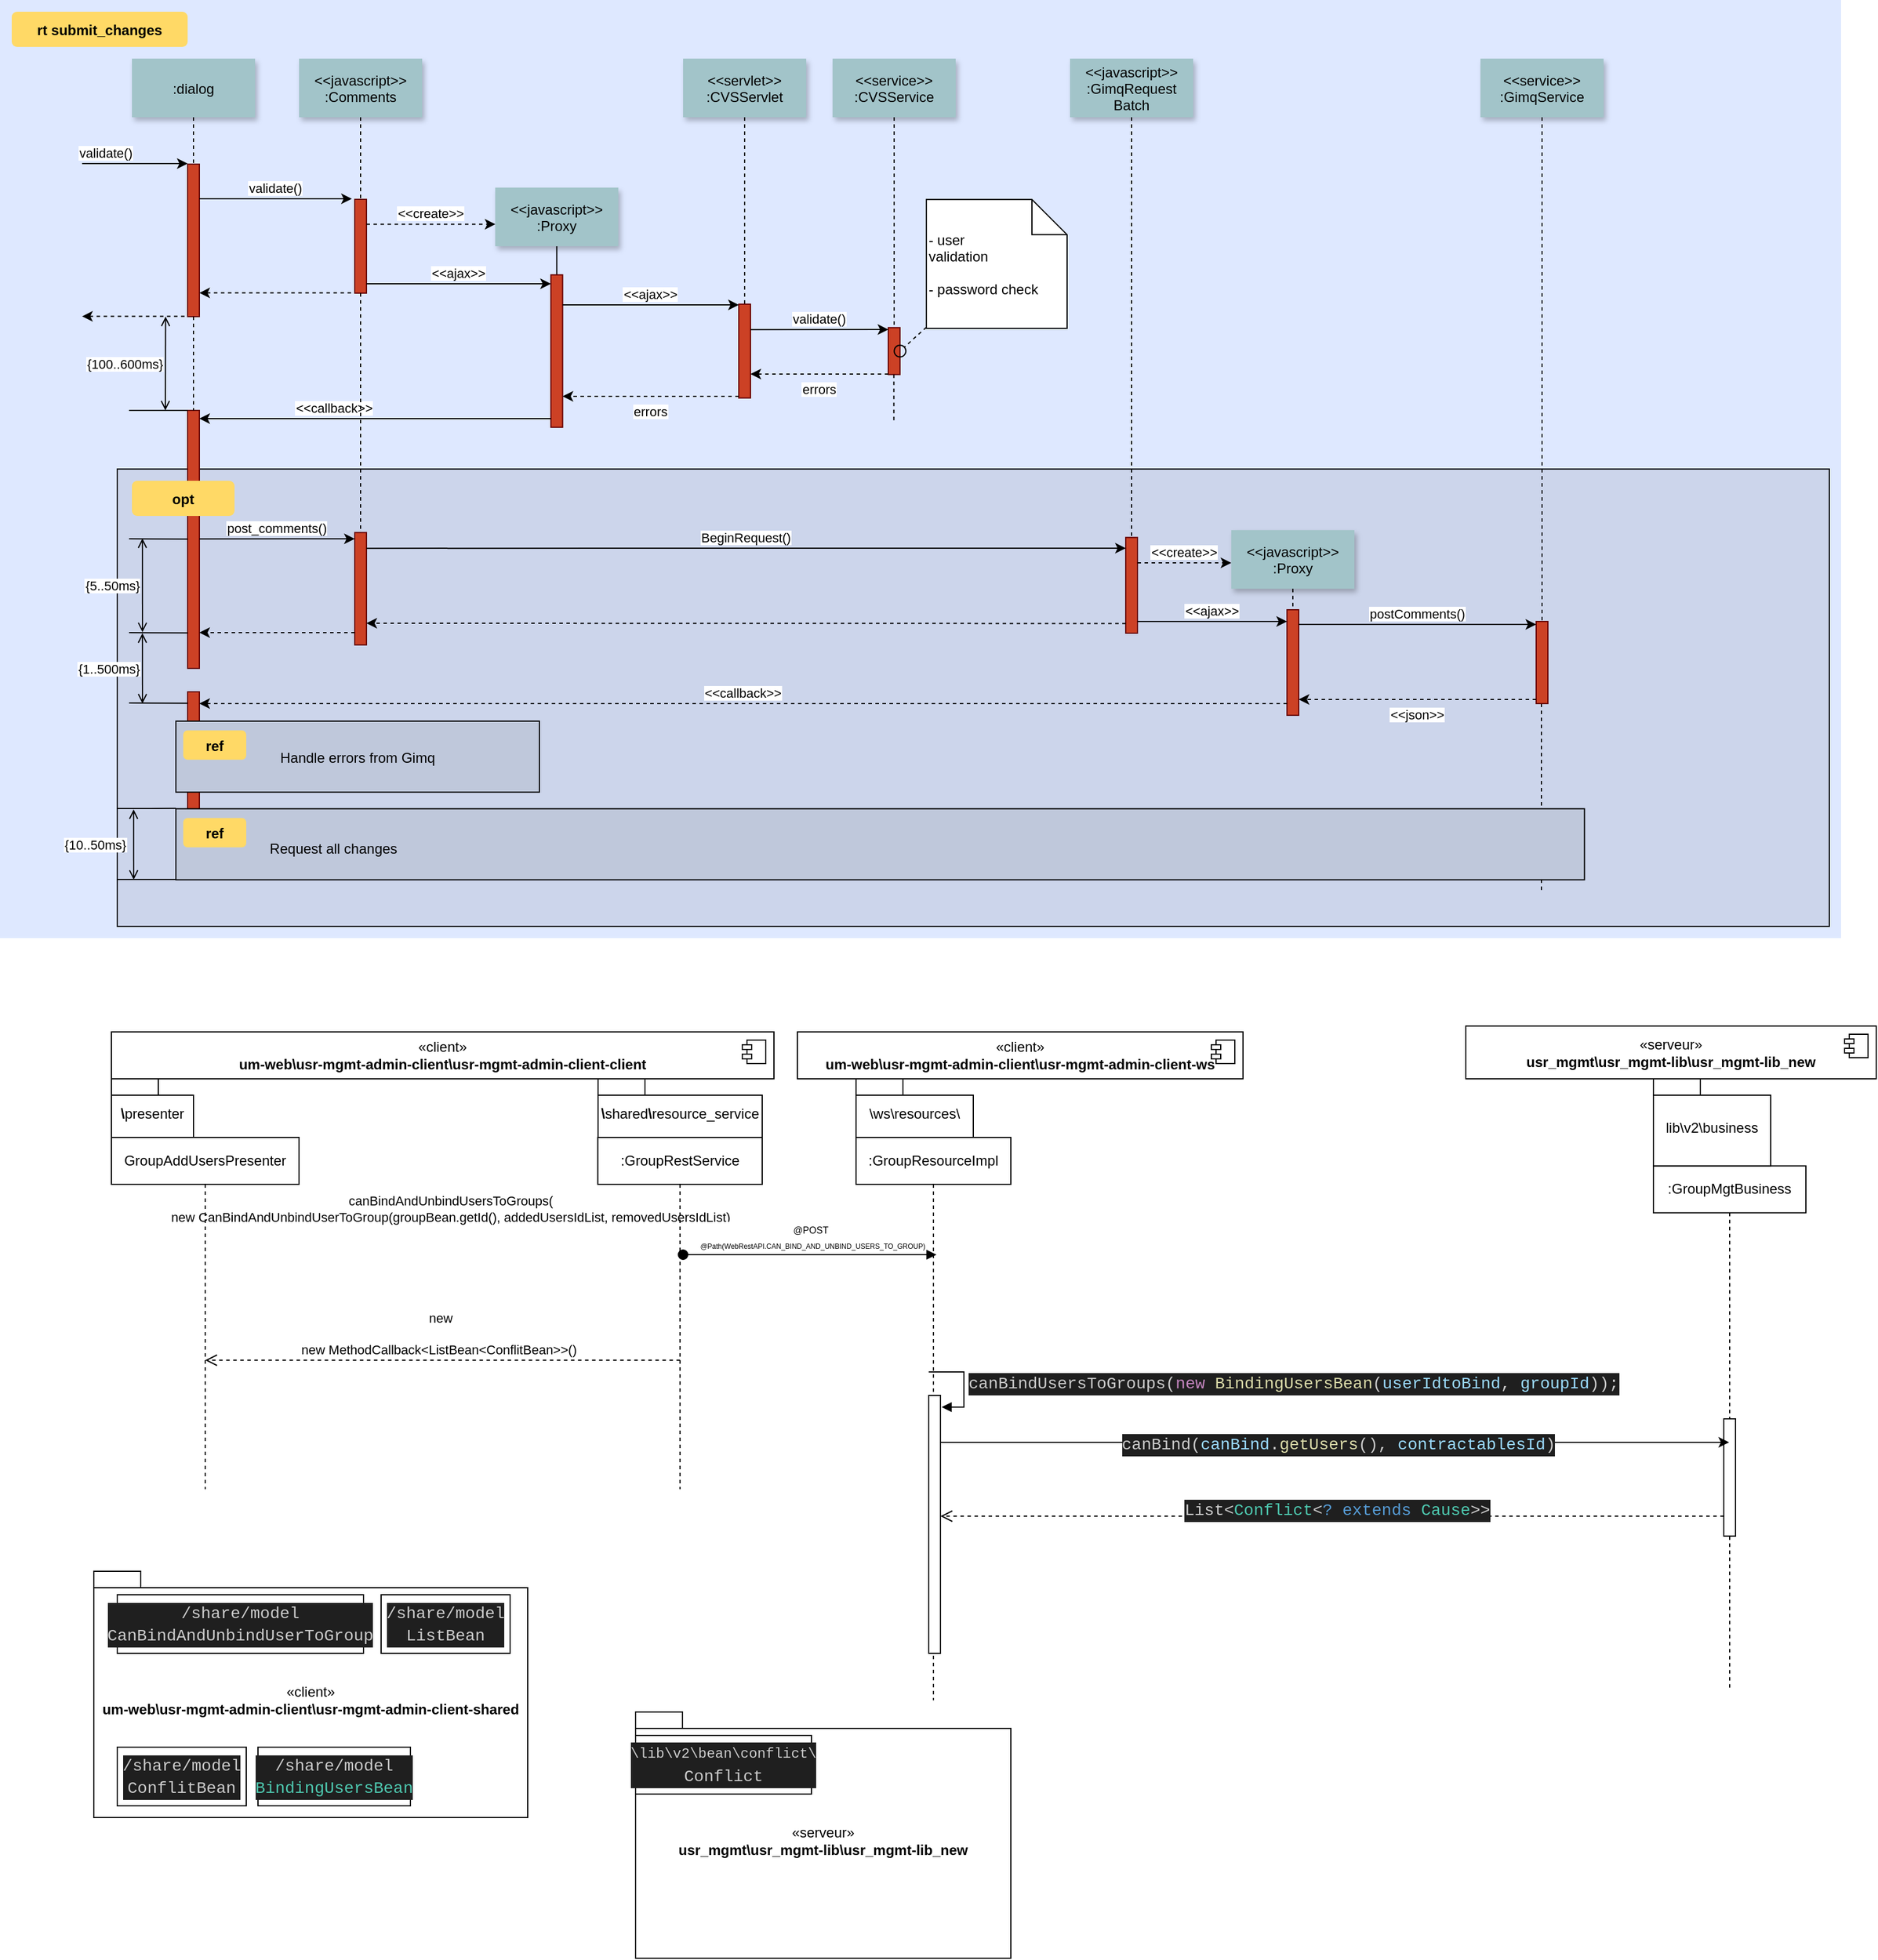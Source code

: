 <mxfile version="21.5.1" type="github">
  <diagram name="Page-1" id="9361dd3d-8414-5efd-6122-117bd74ce7a7">
    <mxGraphModel dx="1626" dy="759" grid="1" gridSize="10" guides="1" tooltips="1" connect="1" arrows="1" fold="1" page="0" pageScale="1.5" pageWidth="826" pageHeight="1169" background="none" math="0" shadow="0">
      <root>
        <mxCell id="0" />
        <mxCell id="1" parent="0" />
        <mxCell id="69" value="" style="fillColor=#DEE8FF;strokeColor=none" parent="1" vertex="1">
          <mxGeometry x="40" y="10" width="1570" height="800" as="geometry" />
        </mxCell>
        <mxCell id="20" value="" style="fillColor=#CCD5EB" parent="1" vertex="1">
          <mxGeometry x="140" y="410" width="1460" height="390" as="geometry" />
        </mxCell>
        <mxCell id="81" value="" style="edgeStyle=elbowEdgeStyle;elbow=horizontal;endArrow=none;dashed=1" parent="1" edge="1">
          <mxGeometry x="1460" y="437.894" width="100" height="100" as="geometry">
            <mxPoint x="1354.5" y="610" as="sourcePoint" />
            <mxPoint x="1354.5" y="770" as="targetPoint" />
          </mxGeometry>
        </mxCell>
        <mxCell id="2" value="" style="fillColor=#CC4125;strokeColor=#660000" parent="1" vertex="1">
          <mxGeometry x="200" y="150" width="10" height="130" as="geometry" />
        </mxCell>
        <mxCell id="3" value="validate()" style="edgeStyle=none;verticalLabelPosition=top;verticalAlign=bottom;labelPosition=left;align=right" parent="1" edge="1">
          <mxGeometry x="110" y="49.5" width="100" height="100" as="geometry">
            <mxPoint x="110" y="149.5" as="sourcePoint" />
            <mxPoint x="200" y="149.5" as="targetPoint" />
          </mxGeometry>
        </mxCell>
        <mxCell id="4" value=":dialog" style="shadow=1;fillColor=#A2C4C9;strokeColor=none" parent="1" vertex="1">
          <mxGeometry x="152.5" y="60" width="105" height="50" as="geometry" />
        </mxCell>
        <mxCell id="6" value="" style="fillColor=#CC4125;strokeColor=#660000" parent="1" vertex="1">
          <mxGeometry x="342.5" y="180" width="10" height="80" as="geometry" />
        </mxCell>
        <mxCell id="7" value="&lt;&lt;javascript&gt;&gt;&#xa;:Comments" style="shadow=1;fillColor=#A2C4C9;strokeColor=none" parent="1" vertex="1">
          <mxGeometry x="295" y="60" width="105" height="50" as="geometry" />
        </mxCell>
        <mxCell id="8" value="" style="edgeStyle=none;endArrow=none;dashed=1" parent="1" source="7" target="6" edge="1">
          <mxGeometry x="272.335" y="165" width="100" height="100" as="geometry">
            <mxPoint x="347.259" y="110" as="sourcePoint" />
            <mxPoint x="347.576" y="165" as="targetPoint" />
          </mxGeometry>
        </mxCell>
        <mxCell id="9" value="validate()" style="edgeStyle=none;verticalLabelPosition=top;verticalAlign=bottom" parent="1" edge="1">
          <mxGeometry x="220" y="92" width="100" height="100" as="geometry">
            <mxPoint x="210" y="179.5" as="sourcePoint" />
            <mxPoint x="340" y="179.5" as="targetPoint" />
          </mxGeometry>
        </mxCell>
        <mxCell id="11" value="" style="edgeStyle=none;verticalLabelPosition=top;verticalAlign=bottom;endArrow=none;startArrow=classic;dashed=1" parent="1" edge="1">
          <mxGeometry x="220" y="172.259" width="100" height="100" as="geometry">
            <mxPoint x="210" y="259.759" as="sourcePoint" />
            <mxPoint x="340" y="259.759" as="targetPoint" />
          </mxGeometry>
        </mxCell>
        <mxCell id="12" value="" style="edgeStyle=none;verticalLabelPosition=top;verticalAlign=bottom;labelPosition=left;align=right;endArrow=none;startArrow=classic;dashed=1" parent="1" edge="1">
          <mxGeometry x="110" y="179.759" width="100" height="100" as="geometry">
            <mxPoint x="110" y="279.759" as="sourcePoint" />
            <mxPoint x="200" y="279.759" as="targetPoint" />
          </mxGeometry>
        </mxCell>
        <mxCell id="13" value="&lt;&lt;create&gt;&gt;" style="edgeStyle=none;verticalLabelPosition=top;verticalAlign=bottom;dashed=1" parent="1" edge="1">
          <mxGeometry x="385.455" y="113.916" width="100" height="100" as="geometry">
            <mxPoint x="352.5" y="201.206" as="sourcePoint" />
            <mxPoint x="462.5" y="201.206" as="targetPoint" />
          </mxGeometry>
        </mxCell>
        <mxCell id="15" value="&lt;&lt;javascript&gt;&gt;&#xa;:Proxy" style="shadow=1;fillColor=#A2C4C9;strokeColor=none" parent="1" vertex="1">
          <mxGeometry x="462.284" y="170.0" width="105" height="50" as="geometry" />
        </mxCell>
        <mxCell id="16" value="" style="edgeStyle=none;endArrow=none" parent="1" source="15" target="17" edge="1">
          <mxGeometry x="437.043" y="270" width="100" height="100" as="geometry">
            <mxPoint x="514.543" y="220.0" as="sourcePoint" />
            <mxPoint x="514.543" y="240.0" as="targetPoint" />
          </mxGeometry>
        </mxCell>
        <mxCell id="17" value="" style="fillColor=#CC4125;strokeColor=#660000" parent="1" vertex="1">
          <mxGeometry x="509.784" y="244.394" width="10" height="130" as="geometry" />
        </mxCell>
        <mxCell id="19" value="&lt;&lt;ajax&gt;&gt;" style="edgeStyle=elbowEdgeStyle;elbow=vertical;verticalLabelPosition=top;verticalAlign=bottom" parent="1" source="6" target="17" edge="1">
          <mxGeometry x="350" y="290" width="100" height="100" as="geometry">
            <mxPoint x="350" y="390" as="sourcePoint" />
            <mxPoint x="450" y="290" as="targetPoint" />
          </mxGeometry>
        </mxCell>
        <mxCell id="21" value="" style="fillColor=#CC4125;strokeColor=#660000" parent="1" vertex="1">
          <mxGeometry x="670" y="269.394" width="10" height="80" as="geometry" />
        </mxCell>
        <mxCell id="22" value="&lt;&lt;servlet&gt;&gt;&#xa;:CVSServlet" style="shadow=1;fillColor=#A2C4C9;strokeColor=none" parent="1" vertex="1">
          <mxGeometry x="622.5" y="60" width="105" height="50" as="geometry" />
        </mxCell>
        <mxCell id="23" value="" style="edgeStyle=none;endArrow=none;dashed=1" parent="1" source="22" target="21" edge="1">
          <mxGeometry x="614.488" y="175.0" width="100" height="100" as="geometry">
            <mxPoint x="674.653" y="110" as="sourcePoint" />
            <mxPoint x="674.653" y="260" as="targetPoint" />
          </mxGeometry>
        </mxCell>
        <mxCell id="24" value="&lt;&lt;service&gt;&gt;&#xa;:CVSService" style="shadow=1;fillColor=#A2C4C9;strokeColor=none" parent="1" vertex="1">
          <mxGeometry x="750" y="60" width="105" height="50" as="geometry" />
        </mxCell>
        <mxCell id="25" value="" style="edgeStyle=none;endArrow=none;dashed=1" parent="1" source="24" target="26" edge="1">
          <mxGeometry x="727.335" y="165" width="100" height="100" as="geometry">
            <mxPoint x="802.259" y="110" as="sourcePoint" />
            <mxPoint x="802.576" y="165" as="targetPoint" />
          </mxGeometry>
        </mxCell>
        <mxCell id="26" value="" style="fillColor=#CC4125;strokeColor=#660000" parent="1" vertex="1">
          <mxGeometry x="797.5" y="289.394" width="10" height="40" as="geometry" />
        </mxCell>
        <mxCell id="27" value="&lt;&lt;ajax&gt;&gt;" style="edgeStyle=elbowEdgeStyle;elbow=vertical;verticalLabelPosition=top;verticalAlign=bottom" parent="1" source="17" target="21" edge="1">
          <mxGeometry x="540" y="270" width="100" height="100" as="geometry">
            <mxPoint x="540" y="370" as="sourcePoint" />
            <mxPoint x="640" y="270" as="targetPoint" />
            <Array as="points">
              <mxPoint x="590" y="270" />
            </Array>
          </mxGeometry>
        </mxCell>
        <mxCell id="28" value="errors" style="edgeStyle=elbowEdgeStyle;elbow=vertical;dashed=1;verticalLabelPosition=bottom;verticalAlign=top" parent="1" source="21" target="17" edge="1">
          <mxGeometry x="550" y="280" width="100" height="100" as="geometry">
            <mxPoint x="529.784" y="280" as="sourcePoint" />
            <mxPoint x="680" y="280" as="targetPoint" />
            <Array as="points">
              <mxPoint x="593" y="348" />
            </Array>
          </mxGeometry>
        </mxCell>
        <mxCell id="30" value="&lt;&lt;javascript&gt;&gt;&#xa;:GimqRequest&#xa;Batch" style="shadow=1;fillColor=#A2C4C9;strokeColor=none" parent="1" vertex="1">
          <mxGeometry x="952.5" y="60" width="105" height="50" as="geometry" />
        </mxCell>
        <mxCell id="33" value="" style="edgeStyle=elbowEdgeStyle;elbow=horizontal;endArrow=none;dashed=1" parent="1" source="4" target="2" edge="1">
          <mxGeometry x="230.0" y="310" width="100" height="100" as="geometry">
            <mxPoint x="230.0" y="410" as="sourcePoint" />
            <mxPoint x="330" y="310" as="targetPoint" />
          </mxGeometry>
        </mxCell>
        <mxCell id="34" value="validate()" style="edgeStyle=elbowEdgeStyle;elbow=vertical;verticalLabelPosition=top;verticalAlign=bottom" parent="1" edge="1">
          <mxGeometry x="550" y="261.736" width="100" height="100" as="geometry">
            <mxPoint x="680" y="291.13" as="sourcePoint" />
            <mxPoint x="797.5" y="291.13" as="targetPoint" />
            <Array as="points" />
          </mxGeometry>
        </mxCell>
        <mxCell id="35" value="errors" style="edgeStyle=elbowEdgeStyle;elbow=vertical;dashed=1;verticalLabelPosition=bottom;verticalAlign=top" parent="1" edge="1">
          <mxGeometry x="560" y="309.653" width="100" height="100" as="geometry">
            <mxPoint x="797.5" y="329.047" as="sourcePoint" />
            <mxPoint x="680" y="329.047" as="targetPoint" />
            <Array as="points" />
          </mxGeometry>
        </mxCell>
        <mxCell id="38" value="" style="edgeStyle=elbowEdgeStyle;elbow=horizontal;endArrow=none;dashed=1" parent="1" edge="1">
          <mxGeometry x="932.259" y="240" width="100" height="100" as="geometry">
            <mxPoint x="802.259" y="329.394" as="sourcePoint" />
            <mxPoint x="802.259" y="370" as="targetPoint" />
            <Array as="points">
              <mxPoint x="802.259" y="350" />
            </Array>
          </mxGeometry>
        </mxCell>
        <mxCell id="39" value="" style="ellipse;fillColor=none" parent="1" vertex="1">
          <mxGeometry x="802.5" y="304.394" width="10.0" height="10" as="geometry" />
        </mxCell>
        <mxCell id="40" value=" - user&#xa; validation&#xa;&#xa; - password check" style="shape=note;align=left" parent="1" vertex="1">
          <mxGeometry x="829.973" y="180.174" width="120.027" height="109.826" as="geometry" />
        </mxCell>
        <mxCell id="41" value="" style="edgeStyle=none;endArrow=none;dashed=1" parent="1" source="40" target="39" edge="1">
          <mxGeometry x="1030" y="180" width="100" height="100" as="geometry">
            <mxPoint x="1030" y="280" as="sourcePoint" />
            <mxPoint x="1130" y="180" as="targetPoint" />
          </mxGeometry>
        </mxCell>
        <mxCell id="42" value="" style="fillColor=#CC4125;strokeColor=#660000" parent="1" vertex="1">
          <mxGeometry x="200" y="360" width="10" height="220" as="geometry" />
        </mxCell>
        <mxCell id="43" value="             &lt;&lt;callback&gt;&gt;                                " style="edgeStyle=elbowEdgeStyle;elbow=vertical;dashed=0;verticalLabelPosition=top;verticalAlign=bottom;align=right" parent="1" source="17" target="42" edge="1">
          <mxGeometry x="190" y="329.759" width="100" height="100" as="geometry">
            <mxPoint x="500" y="310" as="sourcePoint" />
            <mxPoint x="220" y="370" as="targetPoint" />
            <Array as="points" />
          </mxGeometry>
        </mxCell>
        <mxCell id="44" value="" style="edgeStyle=none;dashed=1;endArrow=none" parent="1" source="2" target="42" edge="1">
          <mxGeometry x="50" y="300" width="100" height="100" as="geometry">
            <mxPoint x="50" y="400" as="sourcePoint" />
            <mxPoint x="150" y="300" as="targetPoint" />
          </mxGeometry>
        </mxCell>
        <mxCell id="46" value="" style="edgeStyle=elbowEdgeStyle;elbow=vertical;endArrow=none" parent="1" source="42" edge="1">
          <mxGeometry x="60" y="310" width="100" height="100" as="geometry">
            <mxPoint x="60" y="410" as="sourcePoint" />
            <mxPoint x="150" y="360" as="targetPoint" />
          </mxGeometry>
        </mxCell>
        <mxCell id="47" value="{100..600ms}" style="edgeStyle=elbowEdgeStyle;elbow=horizontal;startArrow=open;endArrow=open;labelPosition=left;align=right" parent="1" edge="1">
          <mxGeometry x="61.206" y="290" width="100" height="100" as="geometry">
            <mxPoint x="181.206" y="280" as="sourcePoint" />
            <mxPoint x="181.206" y="360" as="targetPoint" />
          </mxGeometry>
        </mxCell>
        <mxCell id="48" value="" style="fillColor=#CC4125;strokeColor=#660000" parent="1" vertex="1">
          <mxGeometry x="342.5" y="464.167" width="10" height="95.833" as="geometry" />
        </mxCell>
        <mxCell id="49" value="" style="fillColor=#CC4125;strokeColor=#660000" parent="1" vertex="1">
          <mxGeometry x="1000" y="468.333" width="10" height="81.667" as="geometry" />
        </mxCell>
        <mxCell id="50" value="" style="edgeStyle=none;endArrow=none;dashed=1" parent="1" source="30" target="49" edge="1">
          <mxGeometry x="956.571" y="205" width="100" height="100" as="geometry">
            <mxPoint x="1031.736" y="150" as="sourcePoint" />
            <mxPoint x="1031.736" y="329.394" as="targetPoint" />
          </mxGeometry>
        </mxCell>
        <mxCell id="51" value="post_comments()" style="edgeStyle=elbowEdgeStyle;elbow=vertical;verticalLabelPosition=top;verticalAlign=bottom" parent="1" edge="1">
          <mxGeometry x="212.5" y="469.583" width="100" height="100" as="geometry">
            <mxPoint x="210" y="469.583" as="sourcePoint" />
            <mxPoint x="342.5" y="469.583" as="targetPoint" />
            <Array as="points" />
          </mxGeometry>
        </mxCell>
        <mxCell id="52" value="" style="edgeStyle=none;endArrow=none;dashed=1" parent="1" source="6" target="48" edge="1">
          <mxGeometry x="376.571" y="339.697" width="100" height="100" as="geometry">
            <mxPoint x="451.736" y="284.697" as="sourcePoint" />
            <mxPoint x="451.736" y="464.091" as="targetPoint" />
          </mxGeometry>
        </mxCell>
        <mxCell id="53" value="BeginRequest()" style="edgeStyle=elbowEdgeStyle;elbow=vertical;verticalLabelPosition=top;verticalAlign=bottom" parent="1" edge="1">
          <mxGeometry x="530" y="436.806" width="100" height="100" as="geometry">
            <mxPoint x="352.5" y="477.569" as="sourcePoint" />
            <mxPoint x="1000" y="477.569" as="targetPoint" />
            <Array as="points" />
          </mxGeometry>
        </mxCell>
        <mxCell id="54" value="" style="edgeStyle=elbowEdgeStyle;elbow=vertical;dashed=1;verticalLabelPosition=bottom;verticalAlign=top" parent="1" edge="1">
          <mxGeometry x="530" y="549.078" width="100" height="100" as="geometry">
            <mxPoint x="1000" y="541.736" as="sourcePoint" />
            <mxPoint x="352.5" y="541.736" as="targetPoint" />
            <Array as="points" />
          </mxGeometry>
        </mxCell>
        <mxCell id="55" value="&lt;&lt;javascript&gt;&gt;&#xa;:Proxy" style="shadow=1;fillColor=#A2C4C9;strokeColor=none" parent="1" vertex="1">
          <mxGeometry x="1090" y="462.083" width="105" height="50" as="geometry" />
        </mxCell>
        <mxCell id="56" value="" style="edgeStyle=none;endArrow=none;dashed=1" parent="1" source="55" target="57" edge="1">
          <mxGeometry x="1204.071" y="380.087" width="100" height="100" as="geometry">
            <mxPoint x="1279.236" y="325.087" as="sourcePoint" />
            <mxPoint x="1350" y="445.087" as="targetPoint" />
          </mxGeometry>
        </mxCell>
        <mxCell id="57" value="" style="fillColor=#CC4125;strokeColor=#660000" parent="1" vertex="1">
          <mxGeometry x="1137.5" y="530" width="10" height="90" as="geometry" />
        </mxCell>
        <mxCell id="58" value="" style="fillColor=#CC4125;strokeColor=#660000" parent="1" vertex="1">
          <mxGeometry x="1350" y="540" width="10" height="70" as="geometry" />
        </mxCell>
        <mxCell id="60" value="&lt;&lt;create&gt;&gt;" style="edgeStyle=elbowEdgeStyle;elbow=vertical;verticalLabelPosition=top;verticalAlign=bottom;dashed=1" parent="1" source="49" target="55" edge="1">
          <mxGeometry x="901.25" y="322.5" width="100" height="100" as="geometry">
            <mxPoint x="1031.25" y="351.894" as="sourcePoint" />
            <mxPoint x="1148.75" y="351.894" as="targetPoint" />
            <Array as="points" />
          </mxGeometry>
        </mxCell>
        <mxCell id="61" value="&lt;&lt;ajax&gt;&gt;" style="edgeStyle=elbowEdgeStyle;elbow=vertical;verticalLabelPosition=top;verticalAlign=bottom" parent="1" source="49" target="57" edge="1">
          <mxGeometry x="1065" y="359.5" width="100" height="100" as="geometry">
            <mxPoint x="1044.784" y="359.5" as="sourcePoint" />
            <mxPoint x="1195" y="359.5" as="targetPoint" />
            <Array as="points" />
          </mxGeometry>
        </mxCell>
        <mxCell id="62" value="postComments()" style="edgeStyle=elbowEdgeStyle;elbow=vertical;verticalLabelPosition=top;verticalAlign=bottom" parent="1" edge="1">
          <mxGeometry x="1225" y="309.5" width="100" height="100" as="geometry">
            <mxPoint x="1147.5" y="542.5" as="sourcePoint" />
            <mxPoint x="1350" y="542.5" as="targetPoint" />
            <Array as="points" />
          </mxGeometry>
        </mxCell>
        <mxCell id="63" value="&lt;&lt;json&gt;&gt;" style="edgeStyle=elbowEdgeStyle;elbow=vertical;dashed=1;verticalLabelPosition=bottom;verticalAlign=top" parent="1" edge="1">
          <mxGeometry x="1075" y="396" width="100" height="100" as="geometry">
            <mxPoint x="1350" y="606.5" as="sourcePoint" />
            <mxPoint x="1147.5" y="606.5" as="targetPoint" />
            <Array as="points" />
          </mxGeometry>
        </mxCell>
        <mxCell id="64" value="&lt;&lt;service&gt;&gt;&#xa;:GimqService" style="shadow=1;fillColor=#A2C4C9;strokeColor=none" parent="1" vertex="1">
          <mxGeometry x="1302.5" y="60" width="105" height="50" as="geometry" />
        </mxCell>
        <mxCell id="65" value="" style="edgeStyle=none;endArrow=none;dashed=1" parent="1" source="64" target="58" edge="1">
          <mxGeometry x="1174.071" y="210" width="100" height="100" as="geometry">
            <mxPoint x="1222.5" y="115" as="sourcePoint" />
            <mxPoint x="1222.5" y="445" as="targetPoint" />
          </mxGeometry>
        </mxCell>
        <mxCell id="66" value="" style="fillColor=#CC4125;strokeColor=#660000" parent="1" vertex="1">
          <mxGeometry x="200" y="600" width="10" height="130" as="geometry" />
        </mxCell>
        <mxCell id="67" value="" style="edgeStyle=elbowEdgeStyle;elbow=vertical;dashed=1;verticalLabelPosition=bottom;verticalAlign=top" parent="1" edge="1">
          <mxGeometry x="507.5" y="664.342" width="100" height="100" as="geometry">
            <mxPoint x="342.5" y="549.5" as="sourcePoint" />
            <mxPoint x="210" y="549.5" as="targetPoint" />
            <Array as="points" />
          </mxGeometry>
        </mxCell>
        <mxCell id="68" value="&lt;&lt;callback&gt;&gt;" style="edgeStyle=elbowEdgeStyle;elbow=vertical;dashed=1;verticalLabelPosition=bottom;verticalAlign=bottom" parent="1" source="57" target="66" edge="1">
          <mxGeometry x="540" y="559.078" width="100" height="100" as="geometry">
            <mxPoint x="1010" y="551.736" as="sourcePoint" />
            <mxPoint x="362.5" y="551.736" as="targetPoint" />
            <Array as="points" />
          </mxGeometry>
        </mxCell>
        <mxCell id="71" value="rt submit_changes" style="rounded=1;fontStyle=1;fillColor=#FFD966;strokeColor=none" parent="1" vertex="1">
          <mxGeometry x="50" y="20" width="150" height="30" as="geometry" />
        </mxCell>
        <mxCell id="72" value="opt" style="rounded=1;fontStyle=1;fillColor=#FFD966;strokeColor=none" parent="1" vertex="1">
          <mxGeometry x="152.5" y="420" width="87.5" height="30" as="geometry" />
        </mxCell>
        <mxCell id="74" value="Handle errors from Gimq" style="fillColor=#BFC8DB" parent="1" vertex="1">
          <mxGeometry x="190" y="625" width="310" height="60.556" as="geometry" />
        </mxCell>
        <mxCell id="75" value="ref" style="rounded=1;fontStyle=1;fillColor=#FFD966;strokeColor=none" parent="1" vertex="1">
          <mxGeometry x="196.25" y="632.894" width="53.75" height="25" as="geometry" />
        </mxCell>
        <mxCell id="76" value="" style="align=left;fillColor=#BFC8DB" parent="1" vertex="1">
          <mxGeometry x="190.0" y="699.722" width="1201.194" height="60.556" as="geometry" />
        </mxCell>
        <mxCell id="77" value="ref" style="rounded=1;fontStyle=1;fillColor=#FFD966;strokeColor=none" parent="1" vertex="1">
          <mxGeometry x="196.25" y="707.616" width="53.75" height="25" as="geometry" />
        </mxCell>
        <mxCell id="78" value="Request all changes" style="text;align=left" parent="1" vertex="1">
          <mxGeometry x="268.056" y="720.116" width="351.806" height="26" as="geometry" />
        </mxCell>
        <mxCell id="82" value="" style="edgeStyle=elbowEdgeStyle;elbow=vertical;endArrow=none" parent="1" edge="1">
          <mxGeometry x="60.0" y="419.711" width="100" height="100" as="geometry">
            <mxPoint x="200" y="469.711" as="sourcePoint" />
            <mxPoint x="150.0" y="469.711" as="targetPoint" />
          </mxGeometry>
        </mxCell>
        <mxCell id="83" value="" style="edgeStyle=elbowEdgeStyle;elbow=vertical;endArrow=none" parent="1" edge="1">
          <mxGeometry x="60" y="499.711" width="100" height="100" as="geometry">
            <mxPoint x="200.0" y="549.711" as="sourcePoint" />
            <mxPoint x="150" y="549.711" as="targetPoint" />
          </mxGeometry>
        </mxCell>
        <mxCell id="84" value="" style="edgeStyle=elbowEdgeStyle;elbow=vertical;endArrow=none" parent="1" edge="1">
          <mxGeometry x="60.0" y="559.711" width="100" height="100" as="geometry">
            <mxPoint x="200" y="609.711" as="sourcePoint" />
            <mxPoint x="150.0" y="609.711" as="targetPoint" />
          </mxGeometry>
        </mxCell>
        <mxCell id="85" value="" style="edgeStyle=elbowEdgeStyle;elbow=vertical;endArrow=none" parent="1" edge="1">
          <mxGeometry x="50.0" y="649.433" width="100" height="100" as="geometry">
            <mxPoint x="190.0" y="699.433" as="sourcePoint" />
            <mxPoint x="140" y="699.433" as="targetPoint" />
          </mxGeometry>
        </mxCell>
        <mxCell id="86" value="" style="edgeStyle=elbowEdgeStyle;elbow=vertical;endArrow=none" parent="1" edge="1">
          <mxGeometry x="50.0" y="709.988" width="100" height="100" as="geometry">
            <mxPoint x="190.0" y="759.988" as="sourcePoint" />
            <mxPoint x="140.0" y="759.988" as="targetPoint" />
          </mxGeometry>
        </mxCell>
        <mxCell id="87" value="{5..50ms}" style="edgeStyle=elbowEdgeStyle;elbow=horizontal;startArrow=open;endArrow=open;labelPosition=left;align=right" parent="1" edge="1">
          <mxGeometry x="41.447" y="479.167" width="100" height="100" as="geometry">
            <mxPoint x="161.447" y="469.167" as="sourcePoint" />
            <mxPoint x="161.447" y="549.167" as="targetPoint" />
          </mxGeometry>
        </mxCell>
        <mxCell id="88" value="{1..500ms}" style="edgeStyle=elbowEdgeStyle;elbow=horizontal;startArrow=open;endArrow=open;labelPosition=left;align=right" parent="1" edge="1">
          <mxGeometry x="42.894" y="560" width="100" height="100" as="geometry">
            <mxPoint x="161.447" y="550" as="sourcePoint" />
            <mxPoint x="161.447" y="610" as="targetPoint" />
          </mxGeometry>
        </mxCell>
        <mxCell id="89" value="{10..50ms}" style="edgeStyle=elbowEdgeStyle;elbow=horizontal;startArrow=open;endArrow=open;labelPosition=left;align=right" parent="1" edge="1">
          <mxGeometry width="100" height="100" as="geometry">
            <mxPoint x="153.947" y="700.278" as="sourcePoint" />
            <mxPoint x="153.947" y="760.278" as="targetPoint" />
            <mxPoint x="-4.236" y="-0.278" as="offset" />
          </mxGeometry>
        </mxCell>
        <mxCell id="_YpBgbr0rhlLmWAA7XQM-90" value="«client»&lt;br&gt;&lt;b&gt;um-web\usr-mgmt-admin-client\usr-mgmt-admin-client-client&lt;/b&gt;" style="html=1;dropTarget=0;whiteSpace=wrap;" vertex="1" parent="1">
          <mxGeometry x="135" y="890" width="565" height="40" as="geometry" />
        </mxCell>
        <mxCell id="_YpBgbr0rhlLmWAA7XQM-91" value="" style="shape=module;jettyWidth=8;jettyHeight=4;" vertex="1" parent="_YpBgbr0rhlLmWAA7XQM-90">
          <mxGeometry x="1" width="20" height="20" relative="1" as="geometry">
            <mxPoint x="-27" y="7" as="offset" />
          </mxGeometry>
        </mxCell>
        <mxCell id="_YpBgbr0rhlLmWAA7XQM-101" value="" style="endArrow=classic;html=1;rounded=0;" edge="1" parent="1" target="_YpBgbr0rhlLmWAA7XQM-93">
          <mxGeometry relative="1" as="geometry">
            <mxPoint x="214.5" y="1040" as="sourcePoint" />
            <mxPoint x="412" y="1040" as="targetPoint" />
          </mxGeometry>
        </mxCell>
        <mxCell id="_YpBgbr0rhlLmWAA7XQM-102" value="Label" style="edgeLabel;resizable=0;html=1;align=center;verticalAlign=middle;" connectable="0" vertex="1" parent="_YpBgbr0rhlLmWAA7XQM-101">
          <mxGeometry relative="1" as="geometry" />
        </mxCell>
        <mxCell id="_YpBgbr0rhlLmWAA7XQM-103" value="canBindAndUnbindUsersToGroups(&lt;br&gt;new CanBindAndUnbindUserToGroup(groupBean.getId(), addedUsersIdList, removedUsersIdList)" style="edgeLabel;html=1;align=center;verticalAlign=middle;resizable=0;points=[];" vertex="1" connectable="0" parent="_YpBgbr0rhlLmWAA7XQM-101">
          <mxGeometry x="0.028" y="-1" relative="1" as="geometry">
            <mxPoint x="1" as="offset" />
          </mxGeometry>
        </mxCell>
        <mxCell id="_YpBgbr0rhlLmWAA7XQM-113" value="«client»&lt;br&gt;&lt;b&gt;um-web\usr-mgmt-admin-client\usr-mgmt-admin-client-ws&lt;/b&gt;" style="html=1;dropTarget=0;whiteSpace=wrap;" vertex="1" parent="1">
          <mxGeometry x="720" y="890" width="380" height="40" as="geometry" />
        </mxCell>
        <mxCell id="_YpBgbr0rhlLmWAA7XQM-114" value="" style="shape=module;jettyWidth=8;jettyHeight=4;" vertex="1" parent="_YpBgbr0rhlLmWAA7XQM-113">
          <mxGeometry x="1" width="20" height="20" relative="1" as="geometry">
            <mxPoint x="-27" y="7" as="offset" />
          </mxGeometry>
        </mxCell>
        <mxCell id="_YpBgbr0rhlLmWAA7XQM-118" value="&lt;div&gt;&lt;font style=&quot;font-size: 8px;&quot;&gt;@POST&lt;/font&gt;&lt;/div&gt;&lt;div&gt;&lt;font style=&quot;font-size: 6px;&quot;&gt;&amp;nbsp; @Path(WebRestAPI.CAN_BIND_AND_UNBIND_USERS_TO_GROUP)&lt;/font&gt;&lt;/div&gt;" style="html=1;verticalAlign=bottom;startArrow=oval;startFill=1;endArrow=block;startSize=8;edgeStyle=elbowEdgeStyle;elbow=vertical;curved=0;rounded=0;" edge="1" parent="1">
          <mxGeometry x="-0.001" width="60" relative="1" as="geometry">
            <mxPoint x="622.5" y="1080" as="sourcePoint" />
            <mxPoint x="838.61" y="1080" as="targetPoint" />
            <mxPoint as="offset" />
          </mxGeometry>
        </mxCell>
        <mxCell id="_YpBgbr0rhlLmWAA7XQM-119" value="new&amp;nbsp;&lt;div&gt;&lt;br&gt;&lt;/div&gt;new MethodCallback&amp;lt;ListBean&amp;lt;ConflitBean&amp;gt;&amp;gt;()&amp;nbsp;&amp;nbsp;" style="html=1;verticalAlign=bottom;endArrow=open;dashed=1;endSize=8;edgeStyle=elbowEdgeStyle;elbow=vertical;curved=0;rounded=0;" edge="1" parent="1">
          <mxGeometry relative="1" as="geometry">
            <mxPoint x="619.86" y="1170" as="sourcePoint" />
            <mxPoint x="214.97" y="1170" as="targetPoint" />
          </mxGeometry>
        </mxCell>
        <mxCell id="_YpBgbr0rhlLmWAA7XQM-128" value="" style="group" vertex="1" connectable="0" parent="1">
          <mxGeometry x="120" y="1350" width="370" height="210" as="geometry" />
        </mxCell>
        <mxCell id="_YpBgbr0rhlLmWAA7XQM-106" value="&lt;span style=&quot;font-weight: normal;&quot;&gt;«client»&lt;/span&gt;&lt;br style=&quot;border-color: var(--border-color); font-weight: 400;&quot;&gt;&lt;b style=&quot;border-color: var(--border-color);&quot;&gt;um-web\usr-mgmt-admin-client\usr-mgmt-admin-client-shared&lt;br&gt;&lt;/b&gt;" style="shape=folder;fontStyle=1;spacingTop=10;tabWidth=40;tabHeight=14;tabPosition=left;html=1;whiteSpace=wrap;" vertex="1" parent="_YpBgbr0rhlLmWAA7XQM-128">
          <mxGeometry width="370" height="210" as="geometry" />
        </mxCell>
        <mxCell id="_YpBgbr0rhlLmWAA7XQM-111" value="&lt;div style=&quot;color: rgb(204, 204, 204); background-color: rgb(31, 31, 31); font-family: Consolas, &amp;quot;Courier New&amp;quot;, monospace; font-size: 14px; line-height: 19px;&quot;&gt;/share/model&lt;/div&gt;&lt;div style=&quot;color: rgb(204, 204, 204); background-color: rgb(31, 31, 31); font-family: Consolas, &amp;quot;Courier New&amp;quot;, monospace; font-size: 14px; line-height: 19px;&quot;&gt;CanBindAndUnbindUserToGroup&lt;/div&gt;" style="html=1;whiteSpace=wrap;" vertex="1" parent="_YpBgbr0rhlLmWAA7XQM-128">
          <mxGeometry x="20" y="20" width="210" height="50" as="geometry" />
        </mxCell>
        <mxCell id="_YpBgbr0rhlLmWAA7XQM-121" value="&lt;div style=&quot;color: rgb(204, 204, 204); background-color: rgb(31, 31, 31); font-family: Consolas, &amp;quot;Courier New&amp;quot;, monospace; font-size: 14px; line-height: 19px;&quot;&gt;/share/model&lt;br&gt;&lt;/div&gt;&lt;div style=&quot;color: rgb(204, 204, 204); background-color: rgb(31, 31, 31); font-family: Consolas, &amp;quot;Courier New&amp;quot;, monospace; font-size: 14px; line-height: 19px;&quot;&gt;ListBean&lt;/div&gt;" style="html=1;whiteSpace=wrap;" vertex="1" parent="_YpBgbr0rhlLmWAA7XQM-128">
          <mxGeometry x="245" y="20" width="110" height="50" as="geometry" />
        </mxCell>
        <mxCell id="_YpBgbr0rhlLmWAA7XQM-122" value="&lt;div style=&quot;color: rgb(204, 204, 204); background-color: rgb(31, 31, 31); font-family: Consolas, &amp;quot;Courier New&amp;quot;, monospace; font-size: 14px; line-height: 19px;&quot;&gt;/share/model&lt;br&gt;&lt;/div&gt;&lt;div style=&quot;color: rgb(204, 204, 204); background-color: rgb(31, 31, 31); font-family: Consolas, &amp;quot;Courier New&amp;quot;, monospace; font-size: 14px; line-height: 19px;&quot;&gt;ConflitBean&lt;/div&gt;" style="html=1;whiteSpace=wrap;" vertex="1" parent="_YpBgbr0rhlLmWAA7XQM-128">
          <mxGeometry x="20" y="150" width="110" height="50" as="geometry" />
        </mxCell>
        <mxCell id="_YpBgbr0rhlLmWAA7XQM-123" value="&lt;div style=&quot;color: rgb(204, 204, 204); background-color: rgb(31, 31, 31); font-family: Consolas, &amp;quot;Courier New&amp;quot;, monospace; font-size: 14px; line-height: 19px;&quot;&gt;/share/model&lt;span style=&quot;color: #4ec9b0;&quot;&gt;&lt;br&gt;&lt;/span&gt;&lt;/div&gt;&lt;div style=&quot;color: rgb(204, 204, 204); background-color: rgb(31, 31, 31); font-family: Consolas, &amp;quot;Courier New&amp;quot;, monospace; font-size: 14px; line-height: 19px;&quot;&gt;&lt;span style=&quot;color: #4ec9b0;&quot;&gt;BindingUsersBean&lt;/span&gt;&lt;/div&gt;" style="html=1;whiteSpace=wrap;" vertex="1" parent="_YpBgbr0rhlLmWAA7XQM-128">
          <mxGeometry x="140" y="150" width="130" height="50" as="geometry" />
        </mxCell>
        <mxCell id="_YpBgbr0rhlLmWAA7XQM-135" value="" style="group" vertex="1" connectable="0" parent="1">
          <mxGeometry x="582" y="1470" width="320" height="210" as="geometry" />
        </mxCell>
        <mxCell id="_YpBgbr0rhlLmWAA7XQM-133" value="&lt;span style=&quot;font-weight: normal;&quot;&gt;«serveur»&lt;/span&gt;&lt;br&gt;usr_mgmt\usr_mgmt-lib\usr_mgmt-lib_new" style="shape=folder;fontStyle=1;spacingTop=10;tabWidth=40;tabHeight=14;tabPosition=left;html=1;whiteSpace=wrap;" vertex="1" parent="_YpBgbr0rhlLmWAA7XQM-135">
          <mxGeometry width="320" height="210" as="geometry" />
        </mxCell>
        <mxCell id="_YpBgbr0rhlLmWAA7XQM-134" value="&lt;div style=&quot;background-color: rgb(31, 31, 31); line-height: 19px;&quot;&gt;&lt;font face=&quot;Consolas, Courier New, monospace&quot; color=&quot;#cccccc&quot;&gt;\lib\v2\bean\conflict\&lt;/font&gt;&lt;br&gt;&lt;/div&gt;&lt;div style=&quot;color: rgb(204, 204, 204); background-color: rgb(31, 31, 31); font-family: Consolas, &amp;quot;Courier New&amp;quot;, monospace; font-size: 14px; line-height: 19px;&quot;&gt;Conflict&lt;/div&gt;" style="html=1;whiteSpace=wrap;" vertex="1" parent="_YpBgbr0rhlLmWAA7XQM-135">
          <mxGeometry y="20" width="150" height="50" as="geometry" />
        </mxCell>
        <mxCell id="_YpBgbr0rhlLmWAA7XQM-138" value="" style="group" vertex="1" connectable="0" parent="1">
          <mxGeometry x="1450" y="930" width="130" height="520" as="geometry" />
        </mxCell>
        <mxCell id="_YpBgbr0rhlLmWAA7XQM-136" value=":GroupMgtBusiness" style="shape=umlLifeline;perimeter=lifelinePerimeter;whiteSpace=wrap;html=1;container=1;dropTarget=0;collapsible=0;recursiveResize=0;outlineConnect=0;portConstraint=eastwest;newEdgeStyle={&quot;edgeStyle&quot;:&quot;elbowEdgeStyle&quot;,&quot;elbow&quot;:&quot;vertical&quot;,&quot;curved&quot;:0,&quot;rounded&quot;:0};" vertex="1" parent="_YpBgbr0rhlLmWAA7XQM-138">
          <mxGeometry y="74.286" width="130" height="445.714" as="geometry" />
        </mxCell>
        <mxCell id="_YpBgbr0rhlLmWAA7XQM-137" value="&lt;span style=&quot;font-weight: normal;&quot;&gt;lib\v2\business&lt;/span&gt;" style="shape=folder;fontStyle=1;spacingTop=10;tabWidth=40;tabHeight=14;tabPosition=left;html=1;whiteSpace=wrap;" vertex="1" parent="_YpBgbr0rhlLmWAA7XQM-138">
          <mxGeometry width="100" height="74.286" as="geometry" />
        </mxCell>
        <mxCell id="_YpBgbr0rhlLmWAA7XQM-147" value="" style="html=1;points=[];perimeter=orthogonalPerimeter;outlineConnect=0;targetShapes=umlLifeline;portConstraint=eastwest;newEdgeStyle={&quot;edgeStyle&quot;:&quot;elbowEdgeStyle&quot;,&quot;elbow&quot;:&quot;vertical&quot;,&quot;curved&quot;:0,&quot;rounded&quot;:0};" vertex="1" parent="_YpBgbr0rhlLmWAA7XQM-138">
          <mxGeometry x="60" y="290" width="10" height="100" as="geometry" />
        </mxCell>
        <mxCell id="_YpBgbr0rhlLmWAA7XQM-139" value="«serveur»&lt;br&gt;&lt;b&gt;usr_mgmt\usr_mgmt-lib\usr_mgmt-lib_new&lt;/b&gt;" style="html=1;dropTarget=0;whiteSpace=wrap;" vertex="1" parent="1">
          <mxGeometry x="1290" y="885" width="350" height="45" as="geometry" />
        </mxCell>
        <mxCell id="_YpBgbr0rhlLmWAA7XQM-140" value="" style="shape=module;jettyWidth=8;jettyHeight=4;" vertex="1" parent="_YpBgbr0rhlLmWAA7XQM-139">
          <mxGeometry x="1" width="20" height="20" relative="1" as="geometry">
            <mxPoint x="-27" y="7" as="offset" />
          </mxGeometry>
        </mxCell>
        <mxCell id="_YpBgbr0rhlLmWAA7XQM-141" value="" style="group" vertex="1" connectable="0" parent="1">
          <mxGeometry x="770" y="930" width="132" height="530" as="geometry" />
        </mxCell>
        <mxCell id="_YpBgbr0rhlLmWAA7XQM-112" value=":GroupResourceImpl" style="shape=umlLifeline;perimeter=lifelinePerimeter;whiteSpace=wrap;html=1;container=1;dropTarget=0;collapsible=0;recursiveResize=0;outlineConnect=0;portConstraint=eastwest;newEdgeStyle={&quot;edgeStyle&quot;:&quot;elbowEdgeStyle&quot;,&quot;elbow&quot;:&quot;vertical&quot;,&quot;curved&quot;:0,&quot;rounded&quot;:0};" vertex="1" parent="_YpBgbr0rhlLmWAA7XQM-141">
          <mxGeometry y="50" width="132" height="480" as="geometry" />
        </mxCell>
        <mxCell id="_YpBgbr0rhlLmWAA7XQM-131" value="" style="html=1;points=[];perimeter=orthogonalPerimeter;outlineConnect=0;targetShapes=umlLifeline;portConstraint=eastwest;newEdgeStyle={&quot;edgeStyle&quot;:&quot;elbowEdgeStyle&quot;,&quot;elbow&quot;:&quot;vertical&quot;,&quot;curved&quot;:0,&quot;rounded&quot;:0};" vertex="1" parent="_YpBgbr0rhlLmWAA7XQM-112">
          <mxGeometry x="62" y="220" width="10" height="220" as="geometry" />
        </mxCell>
        <mxCell id="_YpBgbr0rhlLmWAA7XQM-132" value="&lt;div style=&quot;color: rgb(204, 204, 204); background-color: rgb(31, 31, 31); font-family: Consolas, &amp;quot;Courier New&amp;quot;, monospace; font-size: 14px; line-height: 19px;&quot;&gt;canBindUsersToGroups(&lt;span style=&quot;color: #c586c0;&quot;&gt;new&lt;/span&gt; &lt;span style=&quot;color: #dcdcaa;&quot;&gt;BindingUsersBean&lt;/span&gt;(&lt;span style=&quot;color: #9cdcfe;&quot;&gt;userIdtoBind&lt;/span&gt;, &lt;span style=&quot;color: #9cdcfe;&quot;&gt;groupId&lt;/span&gt;));&lt;/div&gt;" style="html=1;align=left;spacingLeft=2;endArrow=block;rounded=0;edgeStyle=orthogonalEdgeStyle;curved=0;rounded=0;" edge="1" parent="_YpBgbr0rhlLmWAA7XQM-112">
          <mxGeometry x="0.013" relative="1" as="geometry">
            <mxPoint x="62" y="200" as="sourcePoint" />
            <Array as="points">
              <mxPoint x="92" y="230" />
            </Array>
            <mxPoint x="73" y="230" as="targetPoint" />
            <mxPoint as="offset" />
          </mxGeometry>
        </mxCell>
        <mxCell id="_YpBgbr0rhlLmWAA7XQM-115" value="&lt;span style=&quot;font-weight: normal;&quot;&gt;\ws\resources\&lt;/span&gt;" style="shape=folder;fontStyle=1;spacingTop=10;tabWidth=40;tabHeight=14;tabPosition=left;html=1;whiteSpace=wrap;" vertex="1" parent="_YpBgbr0rhlLmWAA7XQM-141">
          <mxGeometry width="100" height="50" as="geometry" />
        </mxCell>
        <mxCell id="_YpBgbr0rhlLmWAA7XQM-142" value="" style="group" vertex="1" connectable="0" parent="1">
          <mxGeometry x="549.78" y="930" width="140.22" height="350" as="geometry" />
        </mxCell>
        <mxCell id="_YpBgbr0rhlLmWAA7XQM-93" value=":GroupRestService" style="shape=umlLifeline;perimeter=lifelinePerimeter;whiteSpace=wrap;html=1;container=1;dropTarget=0;collapsible=0;recursiveResize=0;outlineConnect=0;portConstraint=eastwest;newEdgeStyle={&quot;edgeStyle&quot;:&quot;elbowEdgeStyle&quot;,&quot;elbow&quot;:&quot;vertical&quot;,&quot;curved&quot;:0,&quot;rounded&quot;:0};" vertex="1" parent="_YpBgbr0rhlLmWAA7XQM-142">
          <mxGeometry y="50" width="140.22" height="300" as="geometry" />
        </mxCell>
        <mxCell id="_YpBgbr0rhlLmWAA7XQM-116" value="\&lt;span style=&quot;font-weight: normal;&quot;&gt;shared&lt;/span&gt;\&lt;span style=&quot;font-weight: 400;&quot;&gt;resource_service&lt;/span&gt;" style="shape=folder;fontStyle=1;spacingTop=10;tabWidth=40;tabHeight=14;tabPosition=left;html=1;whiteSpace=wrap;" vertex="1" parent="_YpBgbr0rhlLmWAA7XQM-142">
          <mxGeometry x="0.22" width="140" height="50" as="geometry" />
        </mxCell>
        <mxCell id="_YpBgbr0rhlLmWAA7XQM-143" value="" style="group" vertex="1" connectable="0" parent="1">
          <mxGeometry x="135" y="930" width="160" height="350" as="geometry" />
        </mxCell>
        <mxCell id="_YpBgbr0rhlLmWAA7XQM-89" value="GroupAddUsersPresenter" style="shape=umlLifeline;perimeter=lifelinePerimeter;whiteSpace=wrap;html=1;container=1;dropTarget=0;collapsible=0;recursiveResize=0;outlineConnect=0;portConstraint=eastwest;newEdgeStyle={&quot;edgeStyle&quot;:&quot;elbowEdgeStyle&quot;,&quot;elbow&quot;:&quot;vertical&quot;,&quot;curved&quot;:0,&quot;rounded&quot;:0};" vertex="1" parent="_YpBgbr0rhlLmWAA7XQM-143">
          <mxGeometry y="50" width="160" height="300" as="geometry" />
        </mxCell>
        <mxCell id="_YpBgbr0rhlLmWAA7XQM-117" value="\&lt;span style=&quot;font-weight: normal;&quot;&gt;presenter&lt;/span&gt;" style="shape=folder;fontStyle=1;spacingTop=10;tabWidth=40;tabHeight=14;tabPosition=left;html=1;whiteSpace=wrap;" vertex="1" parent="_YpBgbr0rhlLmWAA7XQM-143">
          <mxGeometry width="70" height="50" as="geometry" />
        </mxCell>
        <mxCell id="_YpBgbr0rhlLmWAA7XQM-144" value="" style="endArrow=classic;html=1;rounded=0;" edge="1" parent="1">
          <mxGeometry relative="1" as="geometry">
            <mxPoint x="842" y="1240" as="sourcePoint" />
            <mxPoint x="1514.5" y="1240" as="targetPoint" />
          </mxGeometry>
        </mxCell>
        <mxCell id="_YpBgbr0rhlLmWAA7XQM-145" value="Label" style="edgeLabel;resizable=0;html=1;align=center;verticalAlign=middle;" connectable="0" vertex="1" parent="_YpBgbr0rhlLmWAA7XQM-144">
          <mxGeometry relative="1" as="geometry" />
        </mxCell>
        <mxCell id="_YpBgbr0rhlLmWAA7XQM-146" value="&lt;div style=&quot;color: rgb(204, 204, 204); background-color: rgb(31, 31, 31); font-family: Consolas, &amp;quot;Courier New&amp;quot;, monospace; font-size: 14px; line-height: 19px;&quot;&gt;canBind(&lt;span style=&quot;color: #9cdcfe;&quot;&gt;canBind&lt;/span&gt;.&lt;span style=&quot;color: #dcdcaa;&quot;&gt;getUsers&lt;/span&gt;(), &lt;span style=&quot;color: #9cdcfe;&quot;&gt;contractablesId&lt;/span&gt;)&lt;/div&gt;" style="edgeLabel;html=1;align=center;verticalAlign=middle;resizable=0;points=[];" vertex="1" connectable="0" parent="_YpBgbr0rhlLmWAA7XQM-144">
          <mxGeometry x="0.008" y="-2" relative="1" as="geometry">
            <mxPoint as="offset" />
          </mxGeometry>
        </mxCell>
        <mxCell id="_YpBgbr0rhlLmWAA7XQM-148" value="&lt;div style=&quot;color: rgb(204, 204, 204); background-color: rgb(31, 31, 31); font-family: Consolas, &amp;quot;Courier New&amp;quot;, monospace; font-size: 14px; line-height: 19px;&quot;&gt;List&amp;lt;&lt;span style=&quot;color: #4ec9b0;&quot;&gt;Conflict&lt;/span&gt;&amp;lt;&lt;span style=&quot;color: #569cd6;&quot;&gt;?&lt;/span&gt; &lt;span style=&quot;color: #569cd6;&quot;&gt;extends&lt;/span&gt; &lt;span style=&quot;color: #4ec9b0;&quot;&gt;Cause&lt;/span&gt;&amp;gt;&amp;gt;&lt;/div&gt;" style="html=1;verticalAlign=bottom;endArrow=open;dashed=1;endSize=8;edgeStyle=elbowEdgeStyle;elbow=vertical;curved=0;rounded=0;" edge="1" parent="1">
          <mxGeometry x="-0.012" y="7" relative="1" as="geometry">
            <mxPoint x="1510" y="1303" as="sourcePoint" />
            <mxPoint x="842" y="1303" as="targetPoint" />
            <mxPoint as="offset" />
          </mxGeometry>
        </mxCell>
      </root>
    </mxGraphModel>
  </diagram>
</mxfile>
